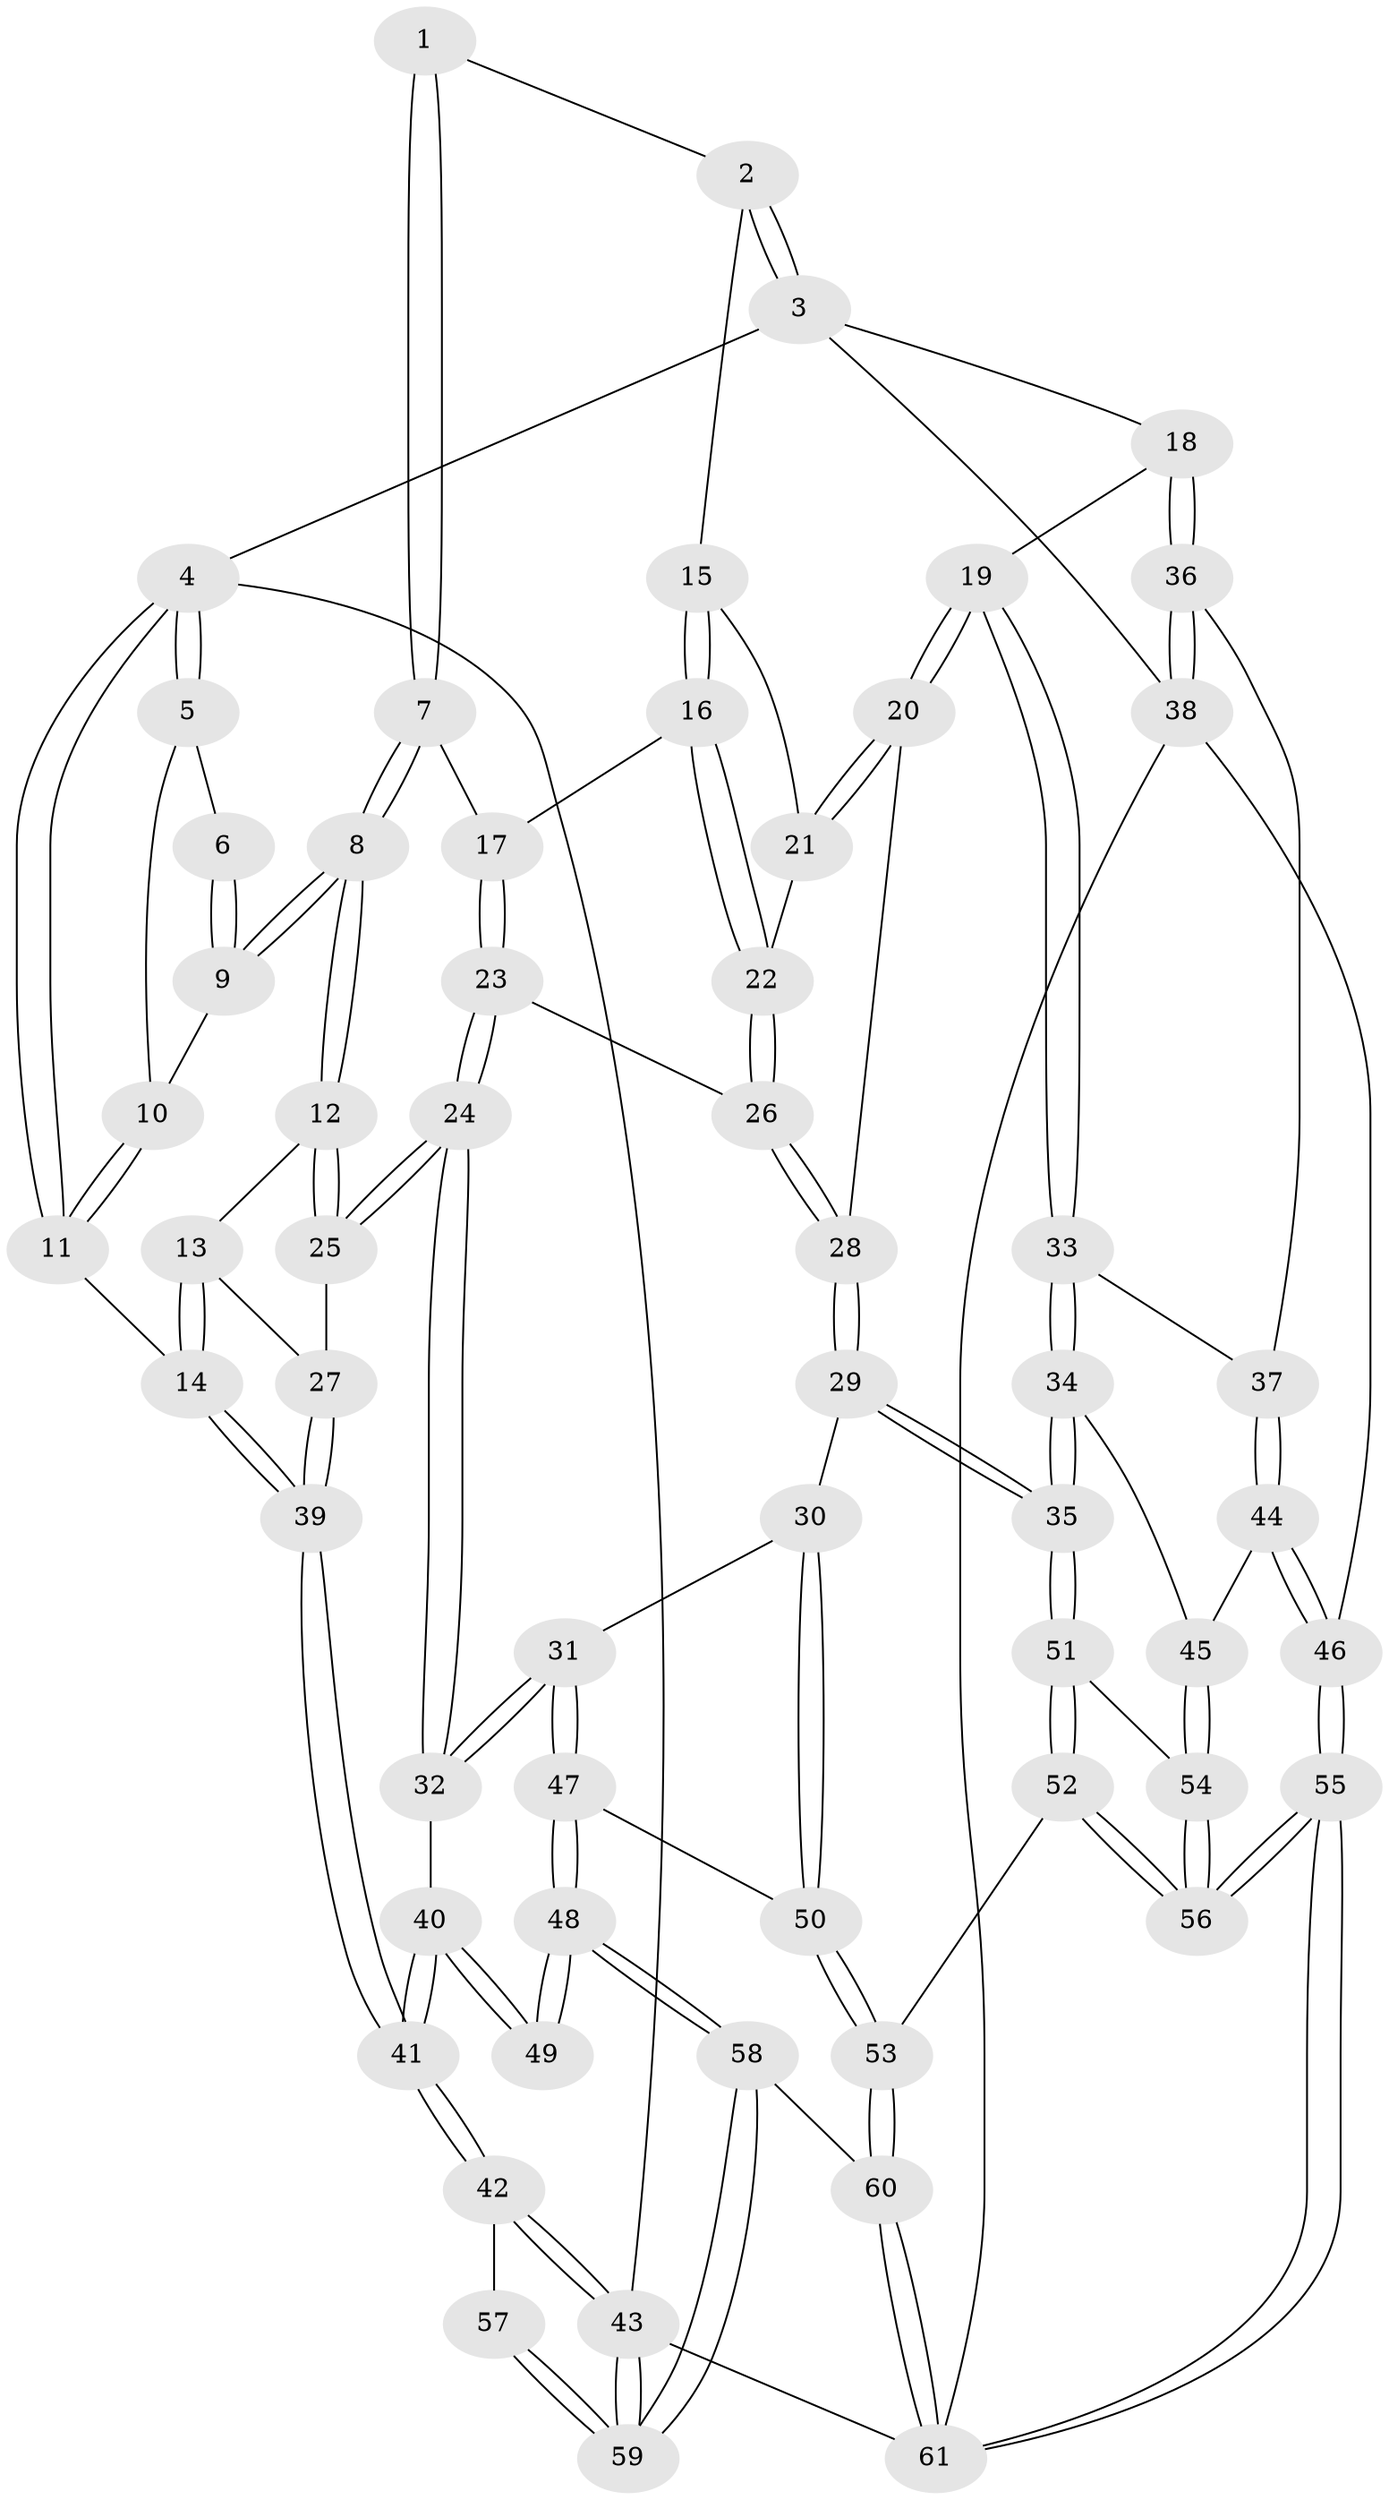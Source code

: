 // coarse degree distribution, {4: 0.2727272727272727, 5: 0.3333333333333333, 2: 0.06060606060606061, 6: 0.12121212121212122, 3: 0.21212121212121213}
// Generated by graph-tools (version 1.1) at 2025/52/02/27/25 19:52:38]
// undirected, 61 vertices, 149 edges
graph export_dot {
graph [start="1"]
  node [color=gray90,style=filled];
  1 [pos="+0.3334211268943158+0"];
  2 [pos="+0.8450874820183156+0"];
  3 [pos="+1+0"];
  4 [pos="+0+0"];
  5 [pos="+0+0"];
  6 [pos="+0.020291820157155905+0"];
  7 [pos="+0.3052627191665454+0.17671863379107378"];
  8 [pos="+0.23784560537473448+0.19568085718405498"];
  9 [pos="+0.1502442297299411+0.1342476490181845"];
  10 [pos="+0.03645827980235724+0.14649221273500637"];
  11 [pos="+0+0.24831113233641938"];
  12 [pos="+0.21012593023311027+0.25030810780279666"];
  13 [pos="+0.06995517776459695+0.32193875599106103"];
  14 [pos="+0+0.4289448643771619"];
  15 [pos="+0.5497124786153218+0.1328899704339044"];
  16 [pos="+0.3811616895868077+0.18759168448701802"];
  17 [pos="+0.3537723275194319+0.19179759392691448"];
  18 [pos="+1+0.15899823610725597"];
  19 [pos="+0.8425703954390854+0.4064220784926817"];
  20 [pos="+0.7395913332371795+0.40257898303638706"];
  21 [pos="+0.5842217488918694+0.2531082833159474"];
  22 [pos="+0.525349629651865+0.3565408877136173"];
  23 [pos="+0.4073888546642353+0.41749930525325396"];
  24 [pos="+0.27207913633705777+0.550839598753608"];
  25 [pos="+0.23535971471822126+0.519230125354509"];
  26 [pos="+0.5208254238521832+0.42597502584970043"];
  27 [pos="+0.20880039270245435+0.5156055916770393"];
  28 [pos="+0.5696500741413744+0.46278831258926145"];
  29 [pos="+0.5315985404279047+0.6686741614971783"];
  30 [pos="+0.4165535344474342+0.6843994630454021"];
  31 [pos="+0.3325368338145337+0.6604967314475507"];
  32 [pos="+0.2969945756215697+0.6330892513543834"];
  33 [pos="+0.8237716594037708+0.5047119639831276"];
  34 [pos="+0.6208924907023761+0.7080409911544877"];
  35 [pos="+0.6097560649469012+0.7113240335095579"];
  36 [pos="+1+0.5402991556214805"];
  37 [pos="+0.8833170712597407+0.6764032343493821"];
  38 [pos="+1+0.8314605125196367"];
  39 [pos="+0+0.4901411045544608"];
  40 [pos="+0.2736518497086524+0.6474713547689933"];
  41 [pos="+0+0.6845292168037543"];
  42 [pos="+0+0.6978736593113924"];
  43 [pos="+0+1"];
  44 [pos="+0.8851268669582147+0.7516187179548547"];
  45 [pos="+0.8288029243653147+0.7635417778755811"];
  46 [pos="+0.985568922657316+0.8320857382588319"];
  47 [pos="+0.26895897024237664+0.9138216175247394"];
  48 [pos="+0.21959513450356924+0.9550480989848952"];
  49 [pos="+0.11976464525340903+0.8003917468324376"];
  50 [pos="+0.43478115653341637+0.917481996647859"];
  51 [pos="+0.6163368198008792+0.7902028543486186"];
  52 [pos="+0.6070559785322576+0.8643845388883274"];
  53 [pos="+0.4684406797033092+0.952501934281069"];
  54 [pos="+0.7693799696415407+0.8643386197363929"];
  55 [pos="+0.7773845434914016+1"];
  56 [pos="+0.7659225102289621+1"];
  57 [pos="+0.0755696341447033+0.7981449435656429"];
  58 [pos="+0.11042693144548557+1"];
  59 [pos="+0.03203018792545562+1"];
  60 [pos="+0.47973018110150206+1"];
  61 [pos="+0.7609976001913058+1"];
  1 -- 2;
  1 -- 7;
  1 -- 7;
  2 -- 3;
  2 -- 3;
  2 -- 15;
  3 -- 4;
  3 -- 18;
  3 -- 38;
  4 -- 5;
  4 -- 5;
  4 -- 11;
  4 -- 11;
  4 -- 43;
  5 -- 6;
  5 -- 10;
  6 -- 9;
  6 -- 9;
  7 -- 8;
  7 -- 8;
  7 -- 17;
  8 -- 9;
  8 -- 9;
  8 -- 12;
  8 -- 12;
  9 -- 10;
  10 -- 11;
  10 -- 11;
  11 -- 14;
  12 -- 13;
  12 -- 25;
  12 -- 25;
  13 -- 14;
  13 -- 14;
  13 -- 27;
  14 -- 39;
  14 -- 39;
  15 -- 16;
  15 -- 16;
  15 -- 21;
  16 -- 17;
  16 -- 22;
  16 -- 22;
  17 -- 23;
  17 -- 23;
  18 -- 19;
  18 -- 36;
  18 -- 36;
  19 -- 20;
  19 -- 20;
  19 -- 33;
  19 -- 33;
  20 -- 21;
  20 -- 21;
  20 -- 28;
  21 -- 22;
  22 -- 26;
  22 -- 26;
  23 -- 24;
  23 -- 24;
  23 -- 26;
  24 -- 25;
  24 -- 25;
  24 -- 32;
  24 -- 32;
  25 -- 27;
  26 -- 28;
  26 -- 28;
  27 -- 39;
  27 -- 39;
  28 -- 29;
  28 -- 29;
  29 -- 30;
  29 -- 35;
  29 -- 35;
  30 -- 31;
  30 -- 50;
  30 -- 50;
  31 -- 32;
  31 -- 32;
  31 -- 47;
  31 -- 47;
  32 -- 40;
  33 -- 34;
  33 -- 34;
  33 -- 37;
  34 -- 35;
  34 -- 35;
  34 -- 45;
  35 -- 51;
  35 -- 51;
  36 -- 37;
  36 -- 38;
  36 -- 38;
  37 -- 44;
  37 -- 44;
  38 -- 46;
  38 -- 61;
  39 -- 41;
  39 -- 41;
  40 -- 41;
  40 -- 41;
  40 -- 49;
  40 -- 49;
  41 -- 42;
  41 -- 42;
  42 -- 43;
  42 -- 43;
  42 -- 57;
  43 -- 59;
  43 -- 59;
  43 -- 61;
  44 -- 45;
  44 -- 46;
  44 -- 46;
  45 -- 54;
  45 -- 54;
  46 -- 55;
  46 -- 55;
  47 -- 48;
  47 -- 48;
  47 -- 50;
  48 -- 49;
  48 -- 49;
  48 -- 58;
  48 -- 58;
  50 -- 53;
  50 -- 53;
  51 -- 52;
  51 -- 52;
  51 -- 54;
  52 -- 53;
  52 -- 56;
  52 -- 56;
  53 -- 60;
  53 -- 60;
  54 -- 56;
  54 -- 56;
  55 -- 56;
  55 -- 56;
  55 -- 61;
  55 -- 61;
  57 -- 59;
  57 -- 59;
  58 -- 59;
  58 -- 59;
  58 -- 60;
  60 -- 61;
  60 -- 61;
}
